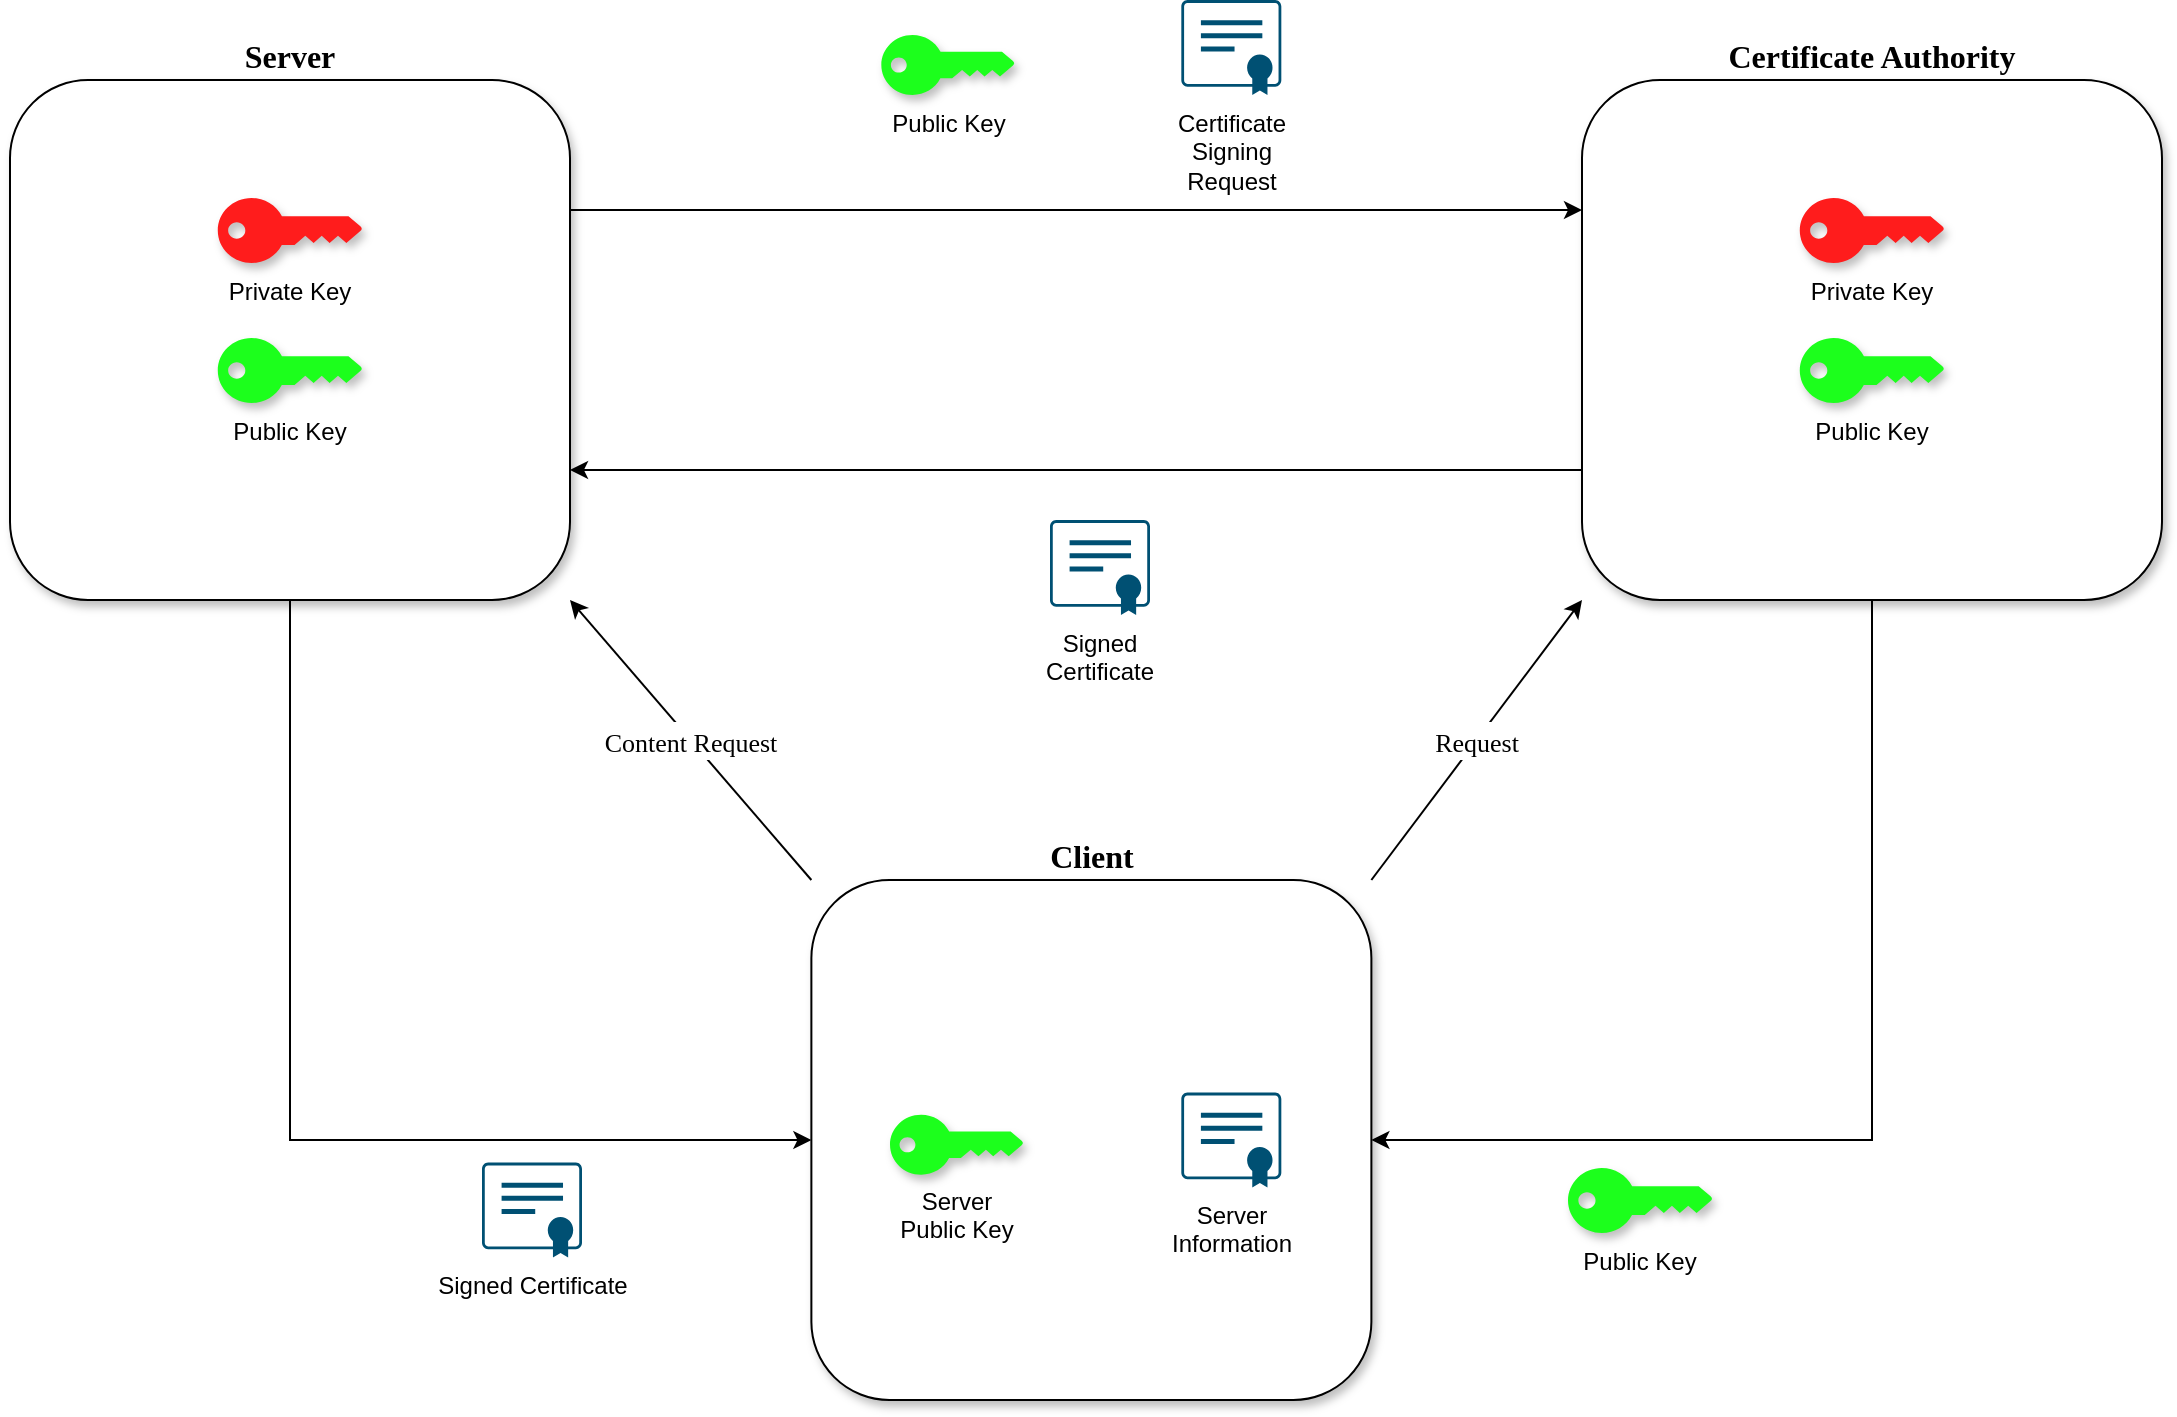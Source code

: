 <mxfile version="14.3.0" type="device"><diagram id="OnIYlzB1hIgeRGoiOAwa" name="Page-1"><mxGraphModel dx="1422" dy="791" grid="1" gridSize="10" guides="1" tooltips="1" connect="1" arrows="1" fold="1" page="1" pageScale="1" pageWidth="550" pageHeight="400" math="0" shadow="0"><root><mxCell id="0"/><mxCell id="1" parent="0"/><mxCell id="K-LvGc_9iZ3oX0qfNofz-10" style="edgeStyle=orthogonalEdgeStyle;rounded=0;orthogonalLoop=1;jettySize=auto;html=1;exitX=1;exitY=0.25;exitDx=0;exitDy=0;entryX=0;entryY=0.25;entryDx=0;entryDy=0;" edge="1" parent="1" source="K-LvGc_9iZ3oX0qfNofz-8" target="K-LvGc_9iZ3oX0qfNofz-9"><mxGeometry relative="1" as="geometry"/></mxCell><mxCell id="K-LvGc_9iZ3oX0qfNofz-25" style="edgeStyle=orthogonalEdgeStyle;rounded=0;orthogonalLoop=1;jettySize=auto;html=1;exitX=0.5;exitY=1;exitDx=0;exitDy=0;entryX=0;entryY=0.5;entryDx=0;entryDy=0;endArrow=classic;endFill=1;fontFamily=Georgia;fontSize=16;" edge="1" parent="1" source="K-LvGc_9iZ3oX0qfNofz-8" target="K-LvGc_9iZ3oX0qfNofz-21"><mxGeometry relative="1" as="geometry"/></mxCell><mxCell id="K-LvGc_9iZ3oX0qfNofz-8" value="&lt;div style=&quot;font-size: 16px;&quot;&gt;Server&lt;/div&gt;" style="rounded=1;whiteSpace=wrap;html=1;shadow=1;sketch=0;strokeColor=#000000;labelPosition=center;verticalLabelPosition=top;align=center;verticalAlign=bottom;fillColor=#FFFFFF;fontStyle=1;fontSize=16;fontFamily=Georgia;" vertex="1" parent="1"><mxGeometry x="10" y="90" width="280" height="260" as="geometry"/></mxCell><mxCell id="K-LvGc_9iZ3oX0qfNofz-6" value="Private Key" style="points=[[0,0.5,0],[0.24,0,0],[0.5,0.28,0],[0.995,0.475,0],[0.5,0.72,0],[0.24,1,0]];verticalLabelPosition=bottom;html=1;verticalAlign=top;aspect=fixed;align=center;pointerEvents=1;shape=mxgraph.cisco19.key;fillColor=#FF1C1C;strokeColor=none;shadow=1;whiteSpace=wrap;" vertex="1" parent="1"><mxGeometry x="113.89" y="149" width="72.22" height="32.5" as="geometry"/></mxCell><mxCell id="K-LvGc_9iZ3oX0qfNofz-7" value="Public Key" style="points=[[0,0.5,0],[0.24,0,0],[0.5,0.28,0],[0.995,0.475,0],[0.5,0.72,0],[0.24,1,0]];verticalLabelPosition=bottom;html=1;verticalAlign=top;aspect=fixed;align=center;pointerEvents=1;shape=mxgraph.cisco19.key;strokeColor=none;fillColor=#1CFF1C;shadow=1;sketch=0;whiteSpace=wrap;" vertex="1" parent="1"><mxGeometry x="113.89" y="219" width="72.22" height="32.5" as="geometry"/></mxCell><mxCell id="K-LvGc_9iZ3oX0qfNofz-11" style="edgeStyle=orthogonalEdgeStyle;rounded=0;orthogonalLoop=1;jettySize=auto;html=1;exitX=0;exitY=0.75;exitDx=0;exitDy=0;entryX=1;entryY=0.75;entryDx=0;entryDy=0;" edge="1" parent="1" source="K-LvGc_9iZ3oX0qfNofz-9" target="K-LvGc_9iZ3oX0qfNofz-8"><mxGeometry relative="1" as="geometry"/></mxCell><mxCell id="K-LvGc_9iZ3oX0qfNofz-32" style="edgeStyle=orthogonalEdgeStyle;rounded=0;orthogonalLoop=1;jettySize=auto;html=1;exitX=0.5;exitY=1;exitDx=0;exitDy=0;entryX=1;entryY=0.5;entryDx=0;entryDy=0;endArrow=classic;endFill=1;fontFamily=Georgia;fontSize=16;" edge="1" parent="1" source="K-LvGc_9iZ3oX0qfNofz-9" target="K-LvGc_9iZ3oX0qfNofz-21"><mxGeometry relative="1" as="geometry"/></mxCell><mxCell id="K-LvGc_9iZ3oX0qfNofz-9" value="Certificate Authority" style="rounded=1;whiteSpace=wrap;html=1;shadow=1;sketch=0;strokeColor=#000000;labelPosition=center;verticalLabelPosition=top;align=center;verticalAlign=bottom;fillColor=#FFFFFF;fontStyle=1;fontSize=16;fontFamily=Georgia;" vertex="1" parent="1"><mxGeometry x="796" y="90" width="290" height="260" as="geometry"/></mxCell><mxCell id="K-LvGc_9iZ3oX0qfNofz-12" value="Public Key" style="points=[[0,0.5,0],[0.24,0,0],[0.5,0.28,0],[0.995,0.475,0],[0.5,0.72,0],[0.24,1,0]];verticalLabelPosition=bottom;html=1;verticalAlign=top;aspect=fixed;align=center;pointerEvents=1;shape=mxgraph.cisco19.key;strokeColor=none;fillColor=#1CFF1C;shadow=1;sketch=0;whiteSpace=wrap;" vertex="1" parent="1"><mxGeometry x="445.66" y="67.5" width="66.66" height="30" as="geometry"/></mxCell><mxCell id="K-LvGc_9iZ3oX0qfNofz-16" value="" style="group;spacing=2;whiteSpace=wrap;" vertex="1" connectable="0" parent="1"><mxGeometry x="246" y="631.25" width="59" height="58" as="geometry"/></mxCell><mxCell id="K-LvGc_9iZ3oX0qfNofz-2" value="Signed Certificate" style="points=[[0.015,0.015,0],[0.25,0,0],[0.5,0,0],[0.75,0,0],[0.985,0.015,0],[1,0.22,0],[1,0.44,0],[1,0.67,0],[0.985,0.89,0],[0,0.22,0],[0,0.44,0],[0,0.67,0],[0.015,0.89,0],[0.25,0.91,0],[0.5,0.91,0],[0.785,0.955,0]];verticalLabelPosition=bottom;html=1;verticalAlign=top;aspect=fixed;align=center;pointerEvents=1;shape=mxgraph.cisco19.x509_certificate;fillColor=#005073;strokeColor=none;" vertex="1" parent="K-LvGc_9iZ3oX0qfNofz-16"><mxGeometry width="50" height="47.5" as="geometry"/></mxCell><mxCell id="K-LvGc_9iZ3oX0qfNofz-15" value="" style="shape=image;html=1;verticalAlign=top;verticalLabelPosition=bottom;labelBackgroundColor=#ffffff;imageAspect=0;aspect=fixed;image=https://cdn1.iconfinder.com/data/icons/education-filled-outline-8/64/Education-Filled_19-128.png;shadow=1;sketch=0;strokeColor=#000000;fillColor=#FF8000;" vertex="1" parent="K-LvGc_9iZ3oX0qfNofz-16"><mxGeometry x="21" y="20" width="38" height="38" as="geometry"/></mxCell><mxCell id="K-LvGc_9iZ3oX0qfNofz-18" value="" style="shape=image;html=1;verticalAlign=top;verticalLabelPosition=bottom;labelBackgroundColor=#ffffff;imageAspect=0;aspect=fixed;image=https://cdn4.iconfinder.com/data/icons/wirecons-free-vector-icons/32/add-128.png" vertex="1" parent="1"><mxGeometry x="538.07" y="67.5" width="25.25" height="25.25" as="geometry"/></mxCell><mxCell id="K-LvGc_9iZ3oX0qfNofz-19" value="Private Key" style="points=[[0,0.5,0],[0.24,0,0],[0.5,0.28,0],[0.995,0.475,0],[0.5,0.72,0],[0.24,1,0]];verticalLabelPosition=bottom;html=1;verticalAlign=top;aspect=fixed;align=center;pointerEvents=1;shape=mxgraph.cisco19.key;fillColor=#FF1C1C;strokeColor=none;shadow=1;whiteSpace=wrap;" vertex="1" parent="1"><mxGeometry x="904.89" y="149" width="72.22" height="32.5" as="geometry"/></mxCell><mxCell id="K-LvGc_9iZ3oX0qfNofz-20" value="Public Key" style="points=[[0,0.5,0],[0.24,0,0],[0.5,0.28,0],[0.995,0.475,0],[0.5,0.72,0],[0.24,1,0]];verticalLabelPosition=bottom;html=1;verticalAlign=top;aspect=fixed;align=center;pointerEvents=1;shape=mxgraph.cisco19.key;strokeColor=none;fillColor=#1CFF1C;shadow=1;sketch=0;whiteSpace=wrap;" vertex="1" parent="1"><mxGeometry x="904.89" y="219" width="72.22" height="32.5" as="geometry"/></mxCell><mxCell id="K-LvGc_9iZ3oX0qfNofz-24" value="&lt;font style=&quot;font-size: 13px&quot;&gt;Content Request&lt;/font&gt;" style="edgeStyle=none;rounded=0;orthogonalLoop=1;jettySize=auto;html=1;exitX=0;exitY=0;exitDx=0;exitDy=0;entryX=1;entryY=1;entryDx=0;entryDy=0;endArrow=classic;endFill=1;fontFamily=Georgia;fontSize=16;" edge="1" parent="1" source="K-LvGc_9iZ3oX0qfNofz-21" target="K-LvGc_9iZ3oX0qfNofz-8"><mxGeometry relative="1" as="geometry"/></mxCell><mxCell id="K-LvGc_9iZ3oX0qfNofz-31" value="&lt;font style=&quot;font-size: 13px&quot;&gt;Request&lt;/font&gt;" style="rounded=0;orthogonalLoop=1;jettySize=auto;html=1;exitX=1;exitY=0;exitDx=0;exitDy=0;entryX=0;entryY=1;entryDx=0;entryDy=0;endArrow=classic;endFill=1;fontFamily=Georgia;fontSize=16;" edge="1" parent="1" source="K-LvGc_9iZ3oX0qfNofz-21" target="K-LvGc_9iZ3oX0qfNofz-9"><mxGeometry relative="1" as="geometry"/></mxCell><mxCell id="K-LvGc_9iZ3oX0qfNofz-21" value="Client" style="rounded=1;whiteSpace=wrap;html=1;shadow=1;sketch=0;strokeColor=#000000;labelPosition=center;verticalLabelPosition=top;align=center;verticalAlign=bottom;fillColor=#FFFFFF;fontStyle=1;fontSize=16;fontFamily=Georgia;" vertex="1" parent="1"><mxGeometry x="410.69" y="490" width="280" height="260" as="geometry"/></mxCell><mxCell id="K-LvGc_9iZ3oX0qfNofz-28" value="" style="group;spacing=2;whiteSpace=wrap;" vertex="1" connectable="0" parent="1"><mxGeometry x="530" y="310" width="59" height="58" as="geometry"/></mxCell><mxCell id="K-LvGc_9iZ3oX0qfNofz-29" value="Signed Certificate" style="points=[[0.015,0.015,0],[0.25,0,0],[0.5,0,0],[0.75,0,0],[0.985,0.015,0],[1,0.22,0],[1,0.44,0],[1,0.67,0],[0.985,0.89,0],[0,0.22,0],[0,0.44,0],[0,0.67,0],[0.015,0.89,0],[0.25,0.91,0],[0.5,0.91,0],[0.785,0.955,0]];verticalLabelPosition=bottom;html=1;verticalAlign=top;aspect=fixed;align=center;pointerEvents=1;shape=mxgraph.cisco19.x509_certificate;fillColor=#005073;strokeColor=none;whiteSpace=wrap;" vertex="1" parent="K-LvGc_9iZ3oX0qfNofz-28"><mxGeometry width="50" height="47.5" as="geometry"/></mxCell><mxCell id="K-LvGc_9iZ3oX0qfNofz-30" value="" style="shape=image;html=1;verticalAlign=top;verticalLabelPosition=bottom;labelBackgroundColor=#ffffff;imageAspect=0;aspect=fixed;image=https://cdn1.iconfinder.com/data/icons/education-filled-outline-8/64/Education-Filled_19-128.png;shadow=1;sketch=0;strokeColor=#000000;fillColor=#FF8000;" vertex="1" parent="K-LvGc_9iZ3oX0qfNofz-28"><mxGeometry x="21" y="20" width="38" height="38" as="geometry"/></mxCell><mxCell id="K-LvGc_9iZ3oX0qfNofz-33" value="Public Key" style="points=[[0,0.5,0],[0.24,0,0],[0.5,0.28,0],[0.995,0.475,0],[0.5,0.72,0],[0.24,1,0]];verticalLabelPosition=bottom;html=1;verticalAlign=top;aspect=fixed;align=center;pointerEvents=1;shape=mxgraph.cisco19.key;strokeColor=none;fillColor=#1CFF1C;shadow=1;sketch=0;whiteSpace=wrap;" vertex="1" parent="1"><mxGeometry x="789" y="634" width="72.22" height="32.5" as="geometry"/></mxCell><mxCell id="K-LvGc_9iZ3oX0qfNofz-38" value="Server Public Key" style="points=[[0,0.5,0],[0.24,0,0],[0.5,0.28,0],[0.995,0.475,0],[0.5,0.72,0],[0.24,1,0]];verticalLabelPosition=bottom;html=1;verticalAlign=top;aspect=fixed;align=center;pointerEvents=1;shape=mxgraph.cisco19.key;strokeColor=none;fillColor=#1CFF1C;shadow=1;sketch=0;whiteSpace=wrap;" vertex="1" parent="1"><mxGeometry x="450" y="607.37" width="66.66" height="30" as="geometry"/></mxCell><mxCell id="K-LvGc_9iZ3oX0qfNofz-39" value="" style="shape=image;html=1;verticalAlign=top;verticalLabelPosition=bottom;labelBackgroundColor=#ffffff;imageAspect=0;aspect=fixed;image=https://cdn4.iconfinder.com/data/icons/wirecons-free-vector-icons/32/add-128.png" vertex="1" parent="1"><mxGeometry x="542.41" y="607.37" width="25.25" height="25.25" as="geometry"/></mxCell><mxCell id="K-LvGc_9iZ3oX0qfNofz-40" value="Certificate Signing Request" style="points=[[0.015,0.015,0],[0.25,0,0],[0.5,0,0],[0.75,0,0],[0.985,0.015,0],[1,0.22,0],[1,0.44,0],[1,0.67,0],[0.985,0.89,0],[0,0.22,0],[0,0.44,0],[0,0.67,0],[0.015,0.89,0],[0.25,0.91,0],[0.5,0.91,0],[0.785,0.955,0]];verticalLabelPosition=bottom;html=1;verticalAlign=top;aspect=fixed;align=center;pointerEvents=1;shape=mxgraph.cisco19.x509_certificate;fillColor=#005073;strokeColor=none;whiteSpace=wrap;" vertex="1" parent="1"><mxGeometry x="595.66" y="50" width="50" height="47.5" as="geometry"/></mxCell><mxCell id="K-LvGc_9iZ3oX0qfNofz-14" value="Server Information" style="points=[[0.015,0.015,0],[0.25,0,0],[0.5,0,0],[0.75,0,0],[0.985,0.015,0],[1,0.22,0],[1,0.44,0],[1,0.67,0],[0.985,0.89,0],[0,0.22,0],[0,0.44,0],[0,0.67,0],[0.015,0.89,0],[0.25,0.91,0],[0.5,0.91,0],[0.785,0.955,0]];verticalLabelPosition=bottom;html=1;verticalAlign=top;aspect=fixed;align=center;pointerEvents=1;shape=mxgraph.cisco19.x509_certificate;fillColor=#005073;strokeColor=none;whiteSpace=wrap;" vertex="1" parent="1"><mxGeometry x="595.66" y="596.25" width="50" height="47.5" as="geometry"/></mxCell></root></mxGraphModel></diagram></mxfile>

